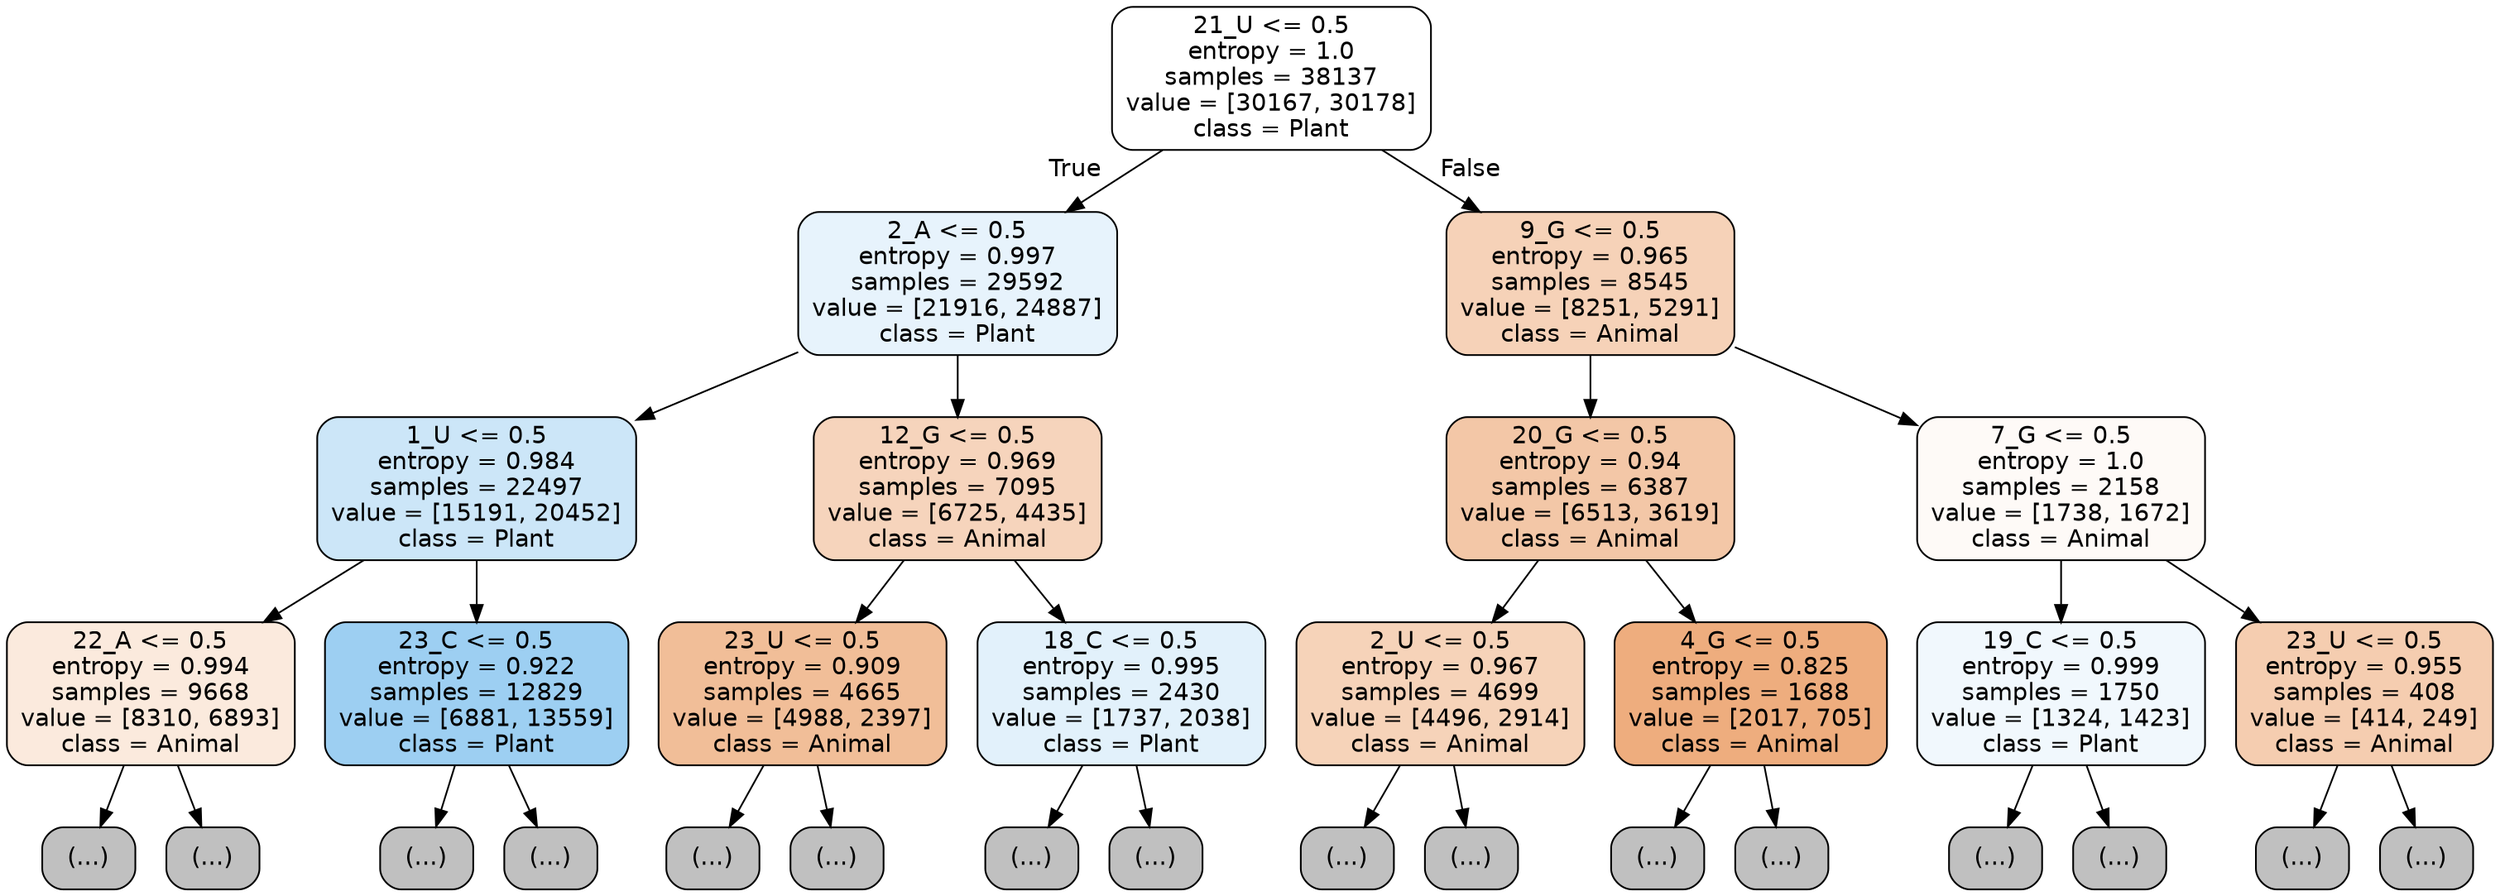 digraph Tree {
node [shape=box, style="filled, rounded", color="black", fontname="helvetica"] ;
edge [fontname="helvetica"] ;
0 [label="21_U <= 0.5\nentropy = 1.0\nsamples = 38137\nvalue = [30167, 30178]\nclass = Plant", fillcolor="#ffffff"] ;
1 [label="2_A <= 0.5\nentropy = 0.997\nsamples = 29592\nvalue = [21916, 24887]\nclass = Plant", fillcolor="#e7f3fc"] ;
0 -> 1 [labeldistance=2.5, labelangle=45, headlabel="True"] ;
2 [label="1_U <= 0.5\nentropy = 0.984\nsamples = 22497\nvalue = [15191, 20452]\nclass = Plant", fillcolor="#cce6f8"] ;
1 -> 2 ;
3 [label="22_A <= 0.5\nentropy = 0.994\nsamples = 9668\nvalue = [8310, 6893]\nclass = Animal", fillcolor="#fbeadd"] ;
2 -> 3 ;
4 [label="(...)", fillcolor="#C0C0C0"] ;
3 -> 4 ;
4893 [label="(...)", fillcolor="#C0C0C0"] ;
3 -> 4893 ;
5456 [label="23_C <= 0.5\nentropy = 0.922\nsamples = 12829\nvalue = [6881, 13559]\nclass = Plant", fillcolor="#9dcff2"] ;
2 -> 5456 ;
5457 [label="(...)", fillcolor="#C0C0C0"] ;
5456 -> 5457 ;
9994 [label="(...)", fillcolor="#C0C0C0"] ;
5456 -> 9994 ;
10131 [label="12_G <= 0.5\nentropy = 0.969\nsamples = 7095\nvalue = [6725, 4435]\nclass = Animal", fillcolor="#f6d4bc"] ;
1 -> 10131 ;
10132 [label="23_U <= 0.5\nentropy = 0.909\nsamples = 4665\nvalue = [4988, 2397]\nclass = Animal", fillcolor="#f1be98"] ;
10131 -> 10132 ;
10133 [label="(...)", fillcolor="#C0C0C0"] ;
10132 -> 10133 ;
12466 [label="(...)", fillcolor="#C0C0C0"] ;
10132 -> 12466 ;
12561 [label="18_C <= 0.5\nentropy = 0.995\nsamples = 2430\nvalue = [1737, 2038]\nclass = Plant", fillcolor="#e2f1fb"] ;
10131 -> 12561 ;
12562 [label="(...)", fillcolor="#C0C0C0"] ;
12561 -> 12562 ;
13187 [label="(...)", fillcolor="#C0C0C0"] ;
12561 -> 13187 ;
13384 [label="9_G <= 0.5\nentropy = 0.965\nsamples = 8545\nvalue = [8251, 5291]\nclass = Animal", fillcolor="#f6d2b8"] ;
0 -> 13384 [labeldistance=2.5, labelangle=-45, headlabel="False"] ;
13385 [label="20_G <= 0.5\nentropy = 0.94\nsamples = 6387\nvalue = [6513, 3619]\nclass = Animal", fillcolor="#f3c7a7"] ;
13384 -> 13385 ;
13386 [label="2_U <= 0.5\nentropy = 0.967\nsamples = 4699\nvalue = [4496, 2914]\nclass = Animal", fillcolor="#f6d3b9"] ;
13385 -> 13386 ;
13387 [label="(...)", fillcolor="#C0C0C0"] ;
13386 -> 13387 ;
14928 [label="(...)", fillcolor="#C0C0C0"] ;
13386 -> 14928 ;
15515 [label="4_G <= 0.5\nentropy = 0.825\nsamples = 1688\nvalue = [2017, 705]\nclass = Animal", fillcolor="#eead7e"] ;
13385 -> 15515 ;
15516 [label="(...)", fillcolor="#C0C0C0"] ;
15515 -> 15516 ;
15981 [label="(...)", fillcolor="#C0C0C0"] ;
15515 -> 15981 ;
16150 [label="7_G <= 0.5\nentropy = 1.0\nsamples = 2158\nvalue = [1738, 1672]\nclass = Animal", fillcolor="#fefaf7"] ;
13384 -> 16150 ;
16151 [label="19_C <= 0.5\nentropy = 0.999\nsamples = 1750\nvalue = [1324, 1423]\nclass = Plant", fillcolor="#f1f8fd"] ;
16150 -> 16151 ;
16152 [label="(...)", fillcolor="#C0C0C0"] ;
16151 -> 16152 ;
16693 [label="(...)", fillcolor="#C0C0C0"] ;
16151 -> 16693 ;
16868 [label="23_U <= 0.5\nentropy = 0.955\nsamples = 408\nvalue = [414, 249]\nclass = Animal", fillcolor="#f5cdb0"] ;
16150 -> 16868 ;
16869 [label="(...)", fillcolor="#C0C0C0"] ;
16868 -> 16869 ;
17086 [label="(...)", fillcolor="#C0C0C0"] ;
16868 -> 17086 ;
}